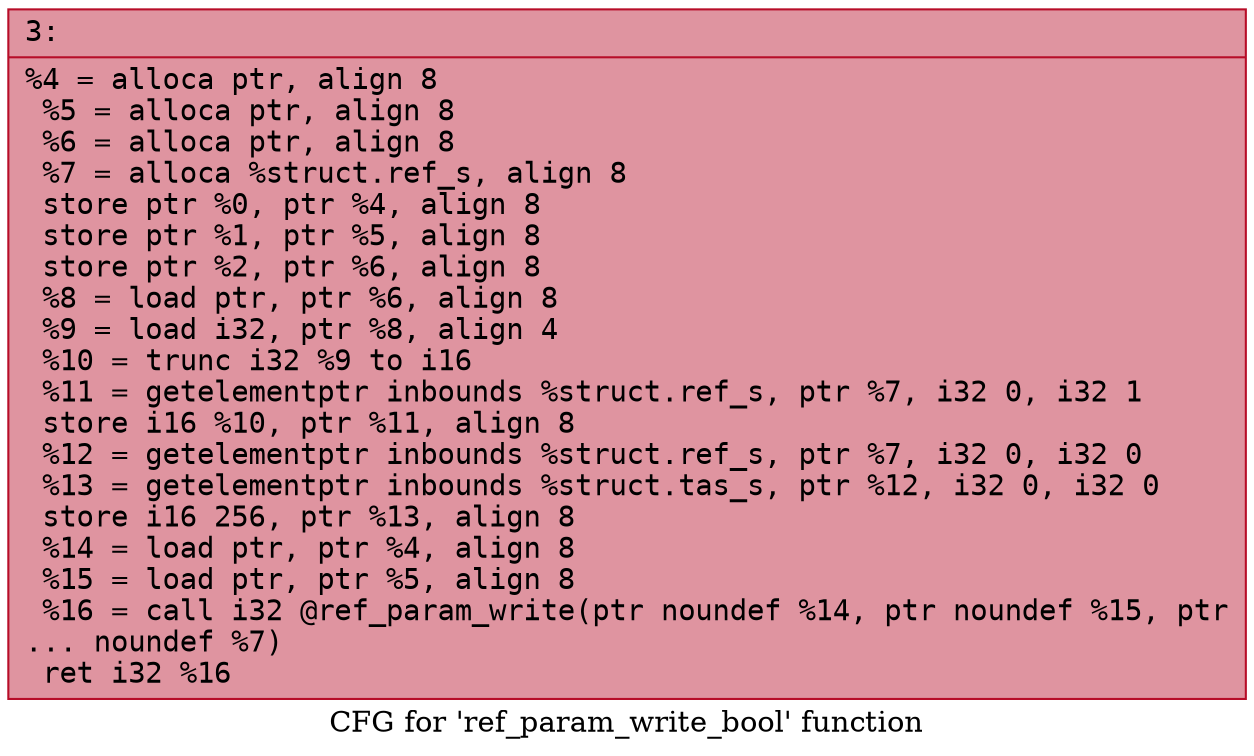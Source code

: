 digraph "CFG for 'ref_param_write_bool' function" {
	label="CFG for 'ref_param_write_bool' function";

	Node0x6000017af7f0 [shape=record,color="#b70d28ff", style=filled, fillcolor="#b70d2870" fontname="Courier",label="{3:\l|  %4 = alloca ptr, align 8\l  %5 = alloca ptr, align 8\l  %6 = alloca ptr, align 8\l  %7 = alloca %struct.ref_s, align 8\l  store ptr %0, ptr %4, align 8\l  store ptr %1, ptr %5, align 8\l  store ptr %2, ptr %6, align 8\l  %8 = load ptr, ptr %6, align 8\l  %9 = load i32, ptr %8, align 4\l  %10 = trunc i32 %9 to i16\l  %11 = getelementptr inbounds %struct.ref_s, ptr %7, i32 0, i32 1\l  store i16 %10, ptr %11, align 8\l  %12 = getelementptr inbounds %struct.ref_s, ptr %7, i32 0, i32 0\l  %13 = getelementptr inbounds %struct.tas_s, ptr %12, i32 0, i32 0\l  store i16 256, ptr %13, align 8\l  %14 = load ptr, ptr %4, align 8\l  %15 = load ptr, ptr %5, align 8\l  %16 = call i32 @ref_param_write(ptr noundef %14, ptr noundef %15, ptr\l... noundef %7)\l  ret i32 %16\l}"];
}
